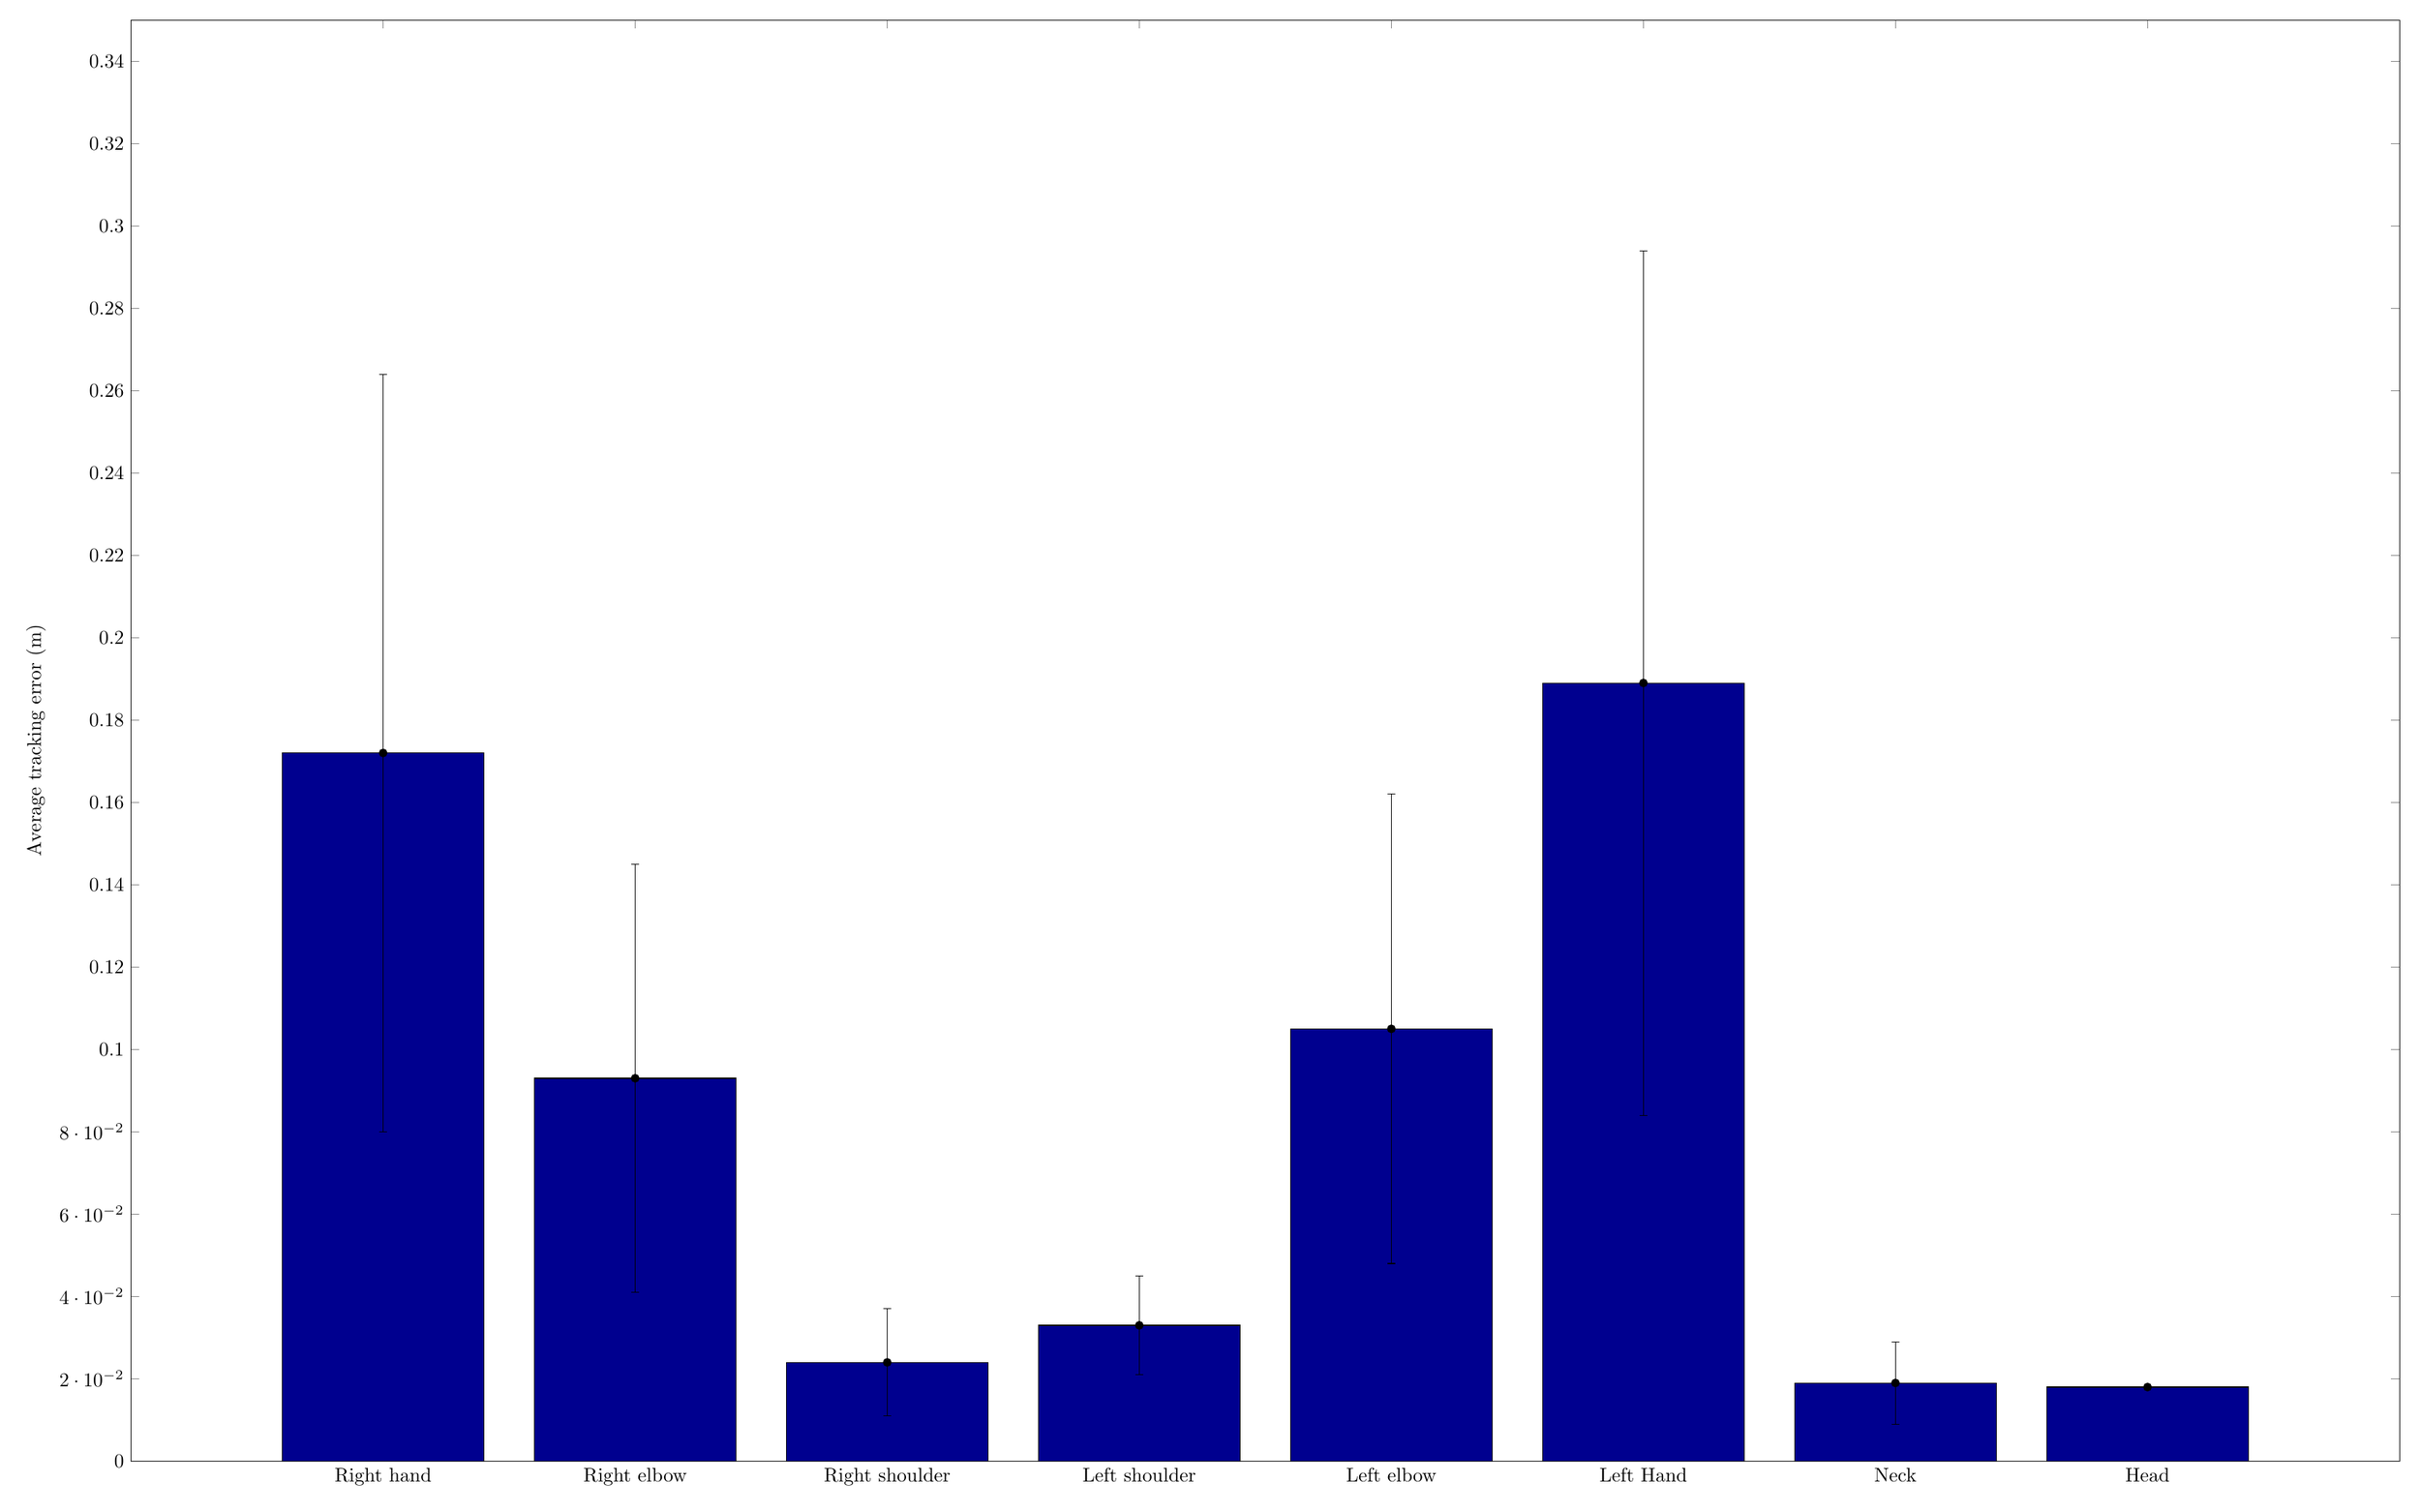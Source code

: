 % This file was created by matlab2tikz v0.4.3.
% Copyright (c) 2008--2013, Nico Schlömer <nico.schloemer@gmail.com>
% All rights reserved.
% 
% The latest updates can be retrieved from
%   http://www.mathworks.com/matlabcentral/fileexchange/22022-matlab2tikz
% where you can also make suggestions and rate matlab2tikz.
% 
%
% defining custom colors
\definecolor{mycolor1}{rgb}{0,0,0.562}%
%
\begin{tikzpicture}

\begin{axis}[%
width=15.974in,
height=10.151in,
area legend,
scale only axis,
xmin=0,
xmax=9,
xtick={1,2,3,4,5,6,7,8},
xticklabels={Right hand,Right elbow,Right shoulder,Left shoulder,Left elbow,Left Hand,Neck,Head},
ymin=0,
ymax=0.35,
ylabel={Average tracking error (m)}
]
\addplot[ybar,bar width=1.42in,draw=black,fill=mycolor1] plot coordinates{(1,0.172)
(2,0.093)
(3,0.024)
(4,0.033)
(5,0.105)
(6,0.189)
(7,0.019)
(8,0.018)};

\addplot [
color=black,
solid,
forget plot
]
table[row sep=crcr]{
0 0\\
9 0\\
};
\addplot [
color=black,
only marks,
mark=*,
mark options={solid},
forget plot
]
plot [error bars/.cd, y dir = both, y explicit]
coordinates{
(1,0.172) +- (0.0,0.092)(2,0.093) +- (0.0,0.052)(3,0.024) +- (0.0,0.013)(4,0.033) +- (0.0,0.012)(5,0.105) +- (0.0,0.057)(6,0.189) +- (0.0,0.105)(7,0.019) +- (0.0,0.01)(8,0.018) +- (0.0,5.135e-16)};
\end{axis}
\end{tikzpicture}%